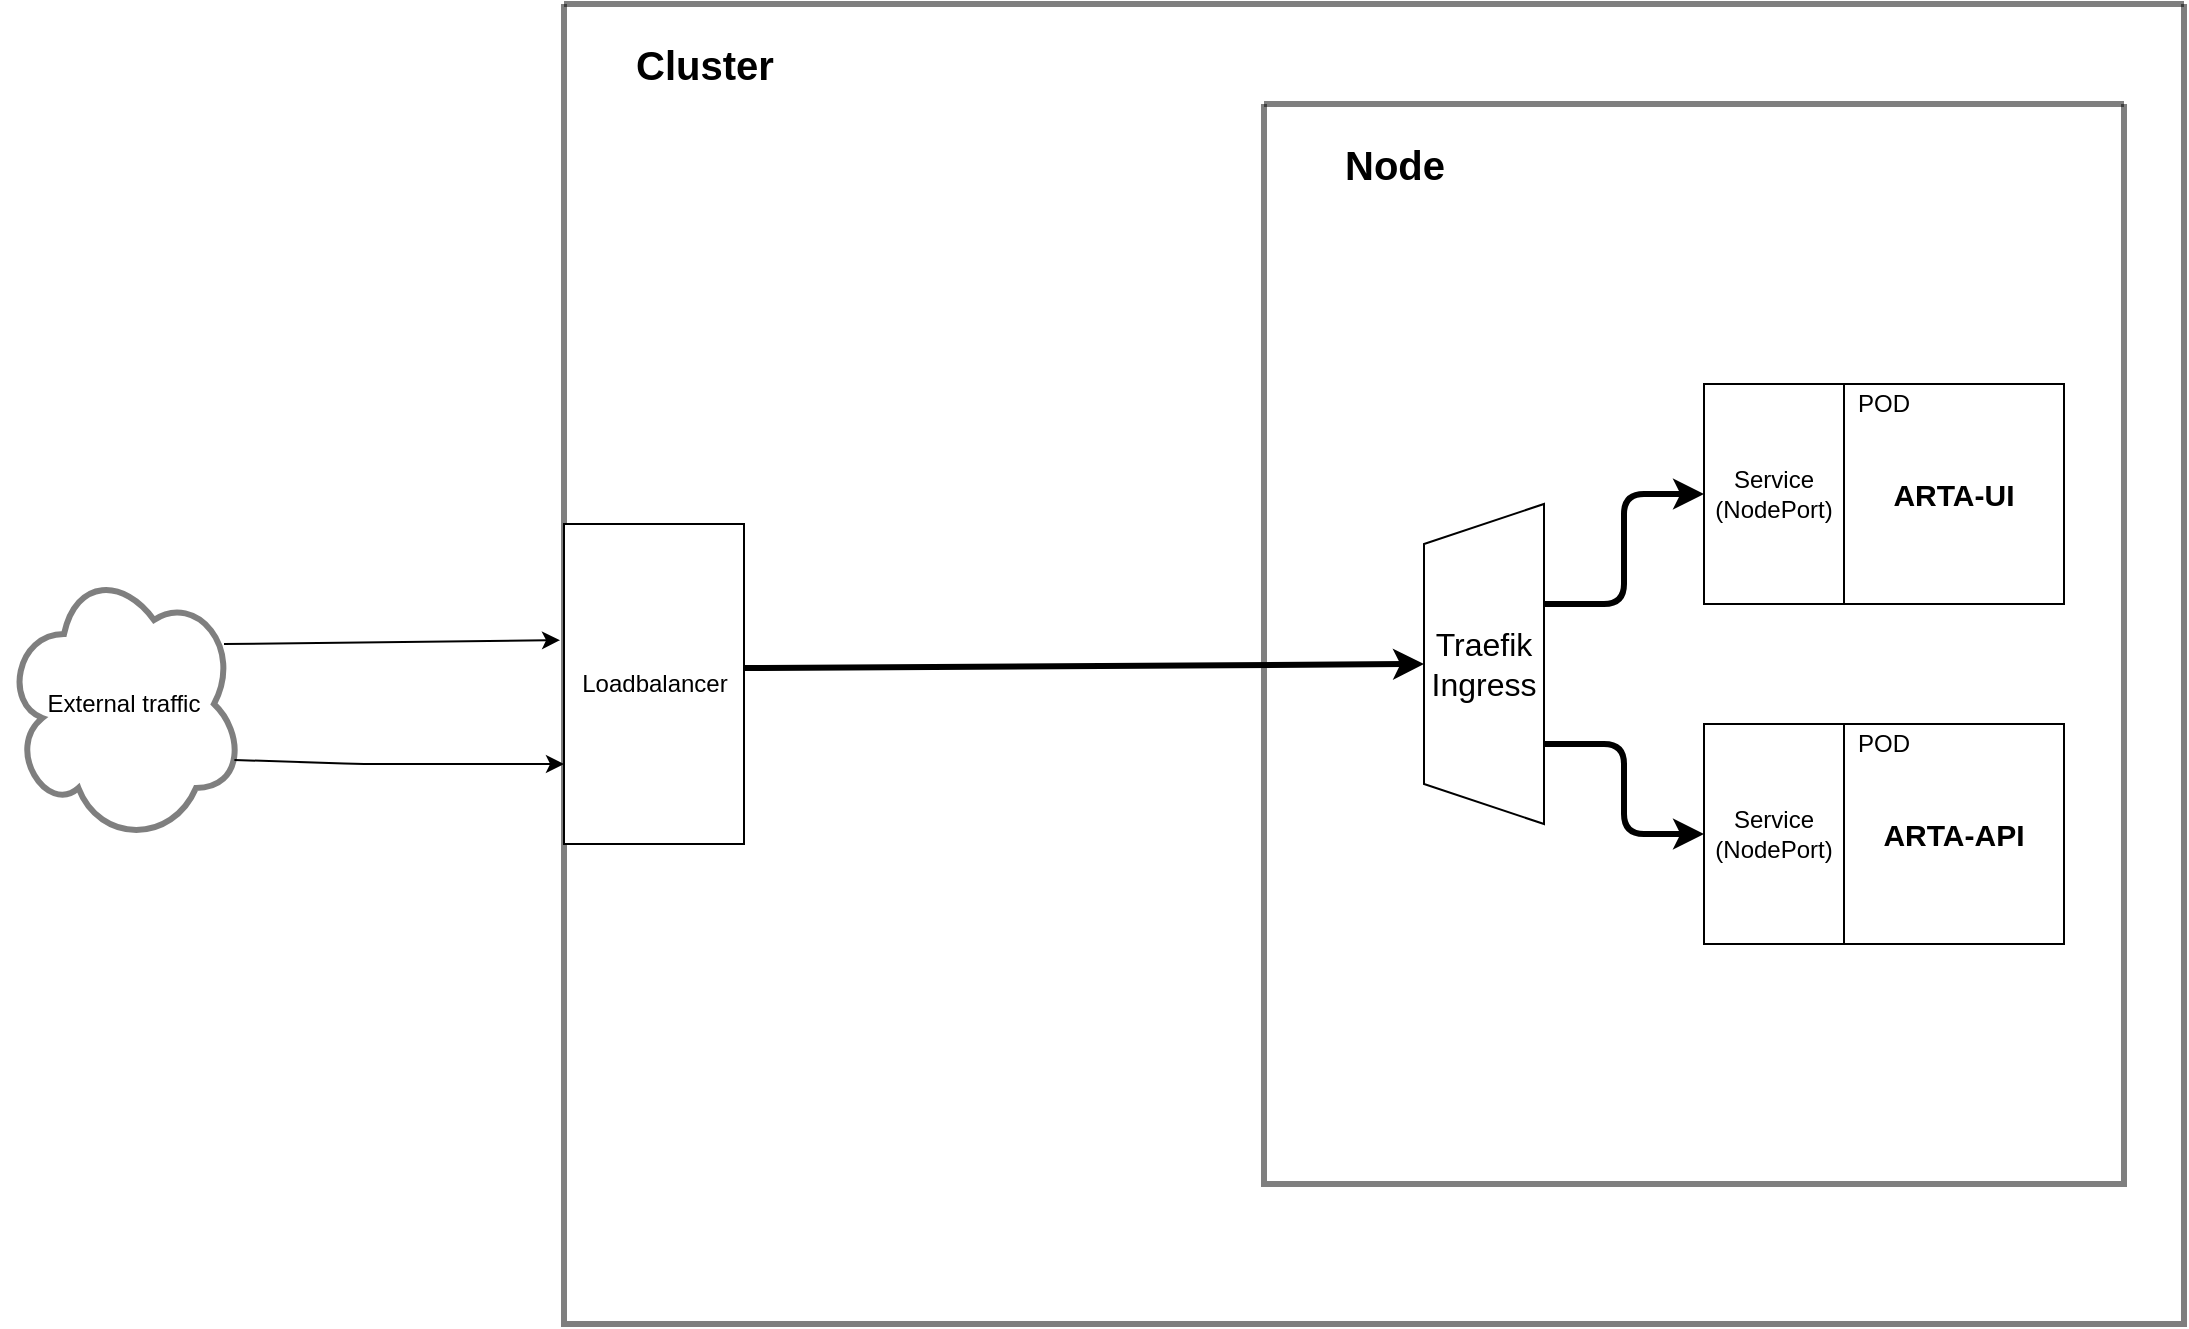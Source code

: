 <mxfile version="14.8.6" type="github">
  <diagram id="-WBHt_o13amw7MxkSUU0" name="Page-1">
    <mxGraphModel dx="1422" dy="2494" grid="1" gridSize="10" guides="1" tooltips="1" connect="1" arrows="1" fold="1" page="1" pageScale="1" pageWidth="1100" pageHeight="1700" math="0" shadow="0">
      <root>
        <mxCell id="0" />
        <mxCell id="1" parent="0" />
        <mxCell id="JpK3nC_1ckLvPZy793RC-19" value="" style="swimlane;startSize=0;strokeWidth=3;opacity=50;" parent="1" vertex="1">
          <mxGeometry x="320" y="-30" width="810" height="660" as="geometry">
            <mxRectangle x="320" y="-30" width="50" height="40" as="alternateBounds" />
          </mxGeometry>
        </mxCell>
        <mxCell id="JpK3nC_1ckLvPZy793RC-6" value="" style="rounded=0;whiteSpace=wrap;html=1;" parent="JpK3nC_1ckLvPZy793RC-19" vertex="1">
          <mxGeometry y="260" width="90" height="160" as="geometry" />
        </mxCell>
        <mxCell id="JpK3nC_1ckLvPZy793RC-21" value="Loadbalancer" style="text;html=1;strokeColor=none;fillColor=none;align=center;verticalAlign=middle;whiteSpace=wrap;rounded=0;opacity=50;rotation=0;" parent="JpK3nC_1ckLvPZy793RC-19" vertex="1">
          <mxGeometry x="-7.5" y="330" width="105" height="20" as="geometry" />
        </mxCell>
        <mxCell id="8OtE-Mq53KyZG_C9XSwn-7" value="POD" style="text;html=1;strokeColor=none;fillColor=none;align=center;verticalAlign=middle;whiteSpace=wrap;rounded=0;opacity=50;" vertex="1" parent="JpK3nC_1ckLvPZy793RC-19">
          <mxGeometry x="650" y="430" width="40" height="20" as="geometry" />
        </mxCell>
        <mxCell id="8OtE-Mq53KyZG_C9XSwn-9" value="" style="swimlane;startSize=0;strokeWidth=3;opacity=50;" vertex="1" parent="JpK3nC_1ckLvPZy793RC-19">
          <mxGeometry x="350" y="50" width="430" height="540" as="geometry" />
        </mxCell>
        <mxCell id="8OtE-Mq53KyZG_C9XSwn-13" value="&lt;font style=&quot;font-size: 20px&quot;&gt;&lt;b&gt;Node&lt;/b&gt;&lt;/font&gt;" style="text;html=1;align=center;verticalAlign=middle;resizable=0;points=[];autosize=1;strokeColor=none;" vertex="1" parent="8OtE-Mq53KyZG_C9XSwn-9">
          <mxGeometry x="30" y="20" width="70" height="20" as="geometry" />
        </mxCell>
        <mxCell id="JpK3nC_1ckLvPZy793RC-9" value="&lt;span style=&quot;font-size: 16px&quot;&gt;Traefik&lt;/span&gt;&lt;br style=&quot;font-size: 16px&quot;&gt;&lt;span style=&quot;font-size: 16px&quot;&gt;Ingress&lt;/span&gt;" style="shape=trapezoid;perimeter=trapezoidPerimeter;whiteSpace=wrap;html=1;fixedSize=1;direction=north;" parent="8OtE-Mq53KyZG_C9XSwn-9" vertex="1">
          <mxGeometry x="80" y="200" width="60" height="160" as="geometry" />
        </mxCell>
        <mxCell id="JpK3nC_1ckLvPZy793RC-2" value="&lt;b&gt;&lt;font style=&quot;font-size: 15px&quot;&gt;ARTA-UI&lt;/font&gt;&lt;/b&gt;" style="whiteSpace=wrap;html=1;aspect=fixed;" parent="8OtE-Mq53KyZG_C9XSwn-9" vertex="1">
          <mxGeometry x="290" y="140" width="110" height="110" as="geometry" />
        </mxCell>
        <mxCell id="JpK3nC_1ckLvPZy793RC-3" value="&lt;span&gt;Service&lt;/span&gt;&lt;br&gt;&lt;span&gt;(NodePort)&lt;/span&gt;" style="rounded=0;whiteSpace=wrap;html=1;" parent="8OtE-Mq53KyZG_C9XSwn-9" vertex="1">
          <mxGeometry x="220" y="140" width="70" height="110" as="geometry" />
        </mxCell>
        <mxCell id="JpK3nC_1ckLvPZy793RC-5" value="Service&lt;br&gt;(NodePort)" style="rounded=0;whiteSpace=wrap;html=1;" parent="8OtE-Mq53KyZG_C9XSwn-9" vertex="1">
          <mxGeometry x="220" y="310" width="70" height="110" as="geometry" />
        </mxCell>
        <mxCell id="8OtE-Mq53KyZG_C9XSwn-19" value="&lt;b&gt;&lt;font style=&quot;font-size: 15px&quot;&gt;ARTA-API&lt;/font&gt;&lt;/b&gt;" style="whiteSpace=wrap;html=1;aspect=fixed;" vertex="1" parent="8OtE-Mq53KyZG_C9XSwn-9">
          <mxGeometry x="290" y="310" width="110" height="110" as="geometry" />
        </mxCell>
        <mxCell id="8OtE-Mq53KyZG_C9XSwn-8" value="POD" style="text;html=1;strokeColor=none;fillColor=none;align=center;verticalAlign=middle;whiteSpace=wrap;rounded=0;opacity=50;" vertex="1" parent="8OtE-Mq53KyZG_C9XSwn-9">
          <mxGeometry x="290" y="140" width="40" height="20" as="geometry" />
        </mxCell>
        <mxCell id="8OtE-Mq53KyZG_C9XSwn-23" value="" style="edgeStyle=elbowEdgeStyle;elbow=horizontal;endArrow=classic;html=1;strokeWidth=3;entryX=0;entryY=0.5;entryDx=0;entryDy=0;" edge="1" parent="8OtE-Mq53KyZG_C9XSwn-9" target="JpK3nC_1ckLvPZy793RC-5">
          <mxGeometry width="50" height="50" relative="1" as="geometry">
            <mxPoint x="140" y="320" as="sourcePoint" />
            <mxPoint x="190" y="270" as="targetPoint" />
          </mxGeometry>
        </mxCell>
        <mxCell id="8OtE-Mq53KyZG_C9XSwn-12" value="&lt;font size=&quot;1&quot;&gt;&lt;b style=&quot;font-size: 20px&quot;&gt;Cluster&lt;/b&gt;&lt;/font&gt;" style="text;html=1;align=center;verticalAlign=middle;resizable=0;points=[];autosize=1;strokeColor=none;" vertex="1" parent="JpK3nC_1ckLvPZy793RC-19">
          <mxGeometry x="30" y="20" width="80" height="20" as="geometry" />
        </mxCell>
        <mxCell id="8OtE-Mq53KyZG_C9XSwn-21" value="" style="endArrow=classic;html=1;strokeWidth=3;exitX=0.929;exitY=0.1;exitDx=0;exitDy=0;exitPerimeter=0;entryX=0.5;entryY=0;entryDx=0;entryDy=0;" edge="1" parent="JpK3nC_1ckLvPZy793RC-19" source="JpK3nC_1ckLvPZy793RC-21" target="JpK3nC_1ckLvPZy793RC-9">
          <mxGeometry width="50" height="50" relative="1" as="geometry">
            <mxPoint x="270" y="380" as="sourcePoint" />
            <mxPoint x="320" y="330" as="targetPoint" />
          </mxGeometry>
        </mxCell>
        <mxCell id="JpK3nC_1ckLvPZy793RC-20" value="External traffic" style="ellipse;shape=cloud;whiteSpace=wrap;html=1;strokeWidth=3;opacity=50;" parent="1" vertex="1">
          <mxGeometry x="40" y="250" width="120" height="140" as="geometry" />
        </mxCell>
        <mxCell id="JpK3nC_1ckLvPZy793RC-22" value="" style="endArrow=classic;html=1;entryX=-0.022;entryY=0.363;entryDx=0;entryDy=0;entryPerimeter=0;" parent="1" edge="1" target="JpK3nC_1ckLvPZy793RC-6">
          <mxGeometry width="50" height="50" relative="1" as="geometry">
            <mxPoint x="150" y="290" as="sourcePoint" />
            <mxPoint x="300" y="290" as="targetPoint" />
          </mxGeometry>
        </mxCell>
        <mxCell id="JpK3nC_1ckLvPZy793RC-23" value="" style="endArrow=classic;html=1;entryX=0;entryY=0.75;entryDx=0;entryDy=0;exitX=0.96;exitY=0.7;exitDx=0;exitDy=0;exitPerimeter=0;" parent="1" target="JpK3nC_1ckLvPZy793RC-6" edge="1" source="JpK3nC_1ckLvPZy793RC-20">
          <mxGeometry width="50" height="50" relative="1" as="geometry">
            <mxPoint x="150" y="330" as="sourcePoint" />
            <mxPoint x="200" y="280" as="targetPoint" />
            <Array as="points">
              <mxPoint x="220" y="350" />
            </Array>
          </mxGeometry>
        </mxCell>
        <mxCell id="8OtE-Mq53KyZG_C9XSwn-20" value="POD" style="text;html=1;strokeColor=none;fillColor=none;align=center;verticalAlign=middle;whiteSpace=wrap;rounded=0;opacity=50;" vertex="1" parent="1">
          <mxGeometry x="960" y="330" width="40" height="20" as="geometry" />
        </mxCell>
        <mxCell id="8OtE-Mq53KyZG_C9XSwn-22" value="" style="edgeStyle=elbowEdgeStyle;elbow=horizontal;endArrow=classic;html=1;strokeWidth=3;entryX=0;entryY=0.5;entryDx=0;entryDy=0;" edge="1" parent="1" target="JpK3nC_1ckLvPZy793RC-3">
          <mxGeometry width="50" height="50" relative="1" as="geometry">
            <mxPoint x="810" y="270" as="sourcePoint" />
            <mxPoint x="860" y="220" as="targetPoint" />
          </mxGeometry>
        </mxCell>
      </root>
    </mxGraphModel>
  </diagram>
</mxfile>
